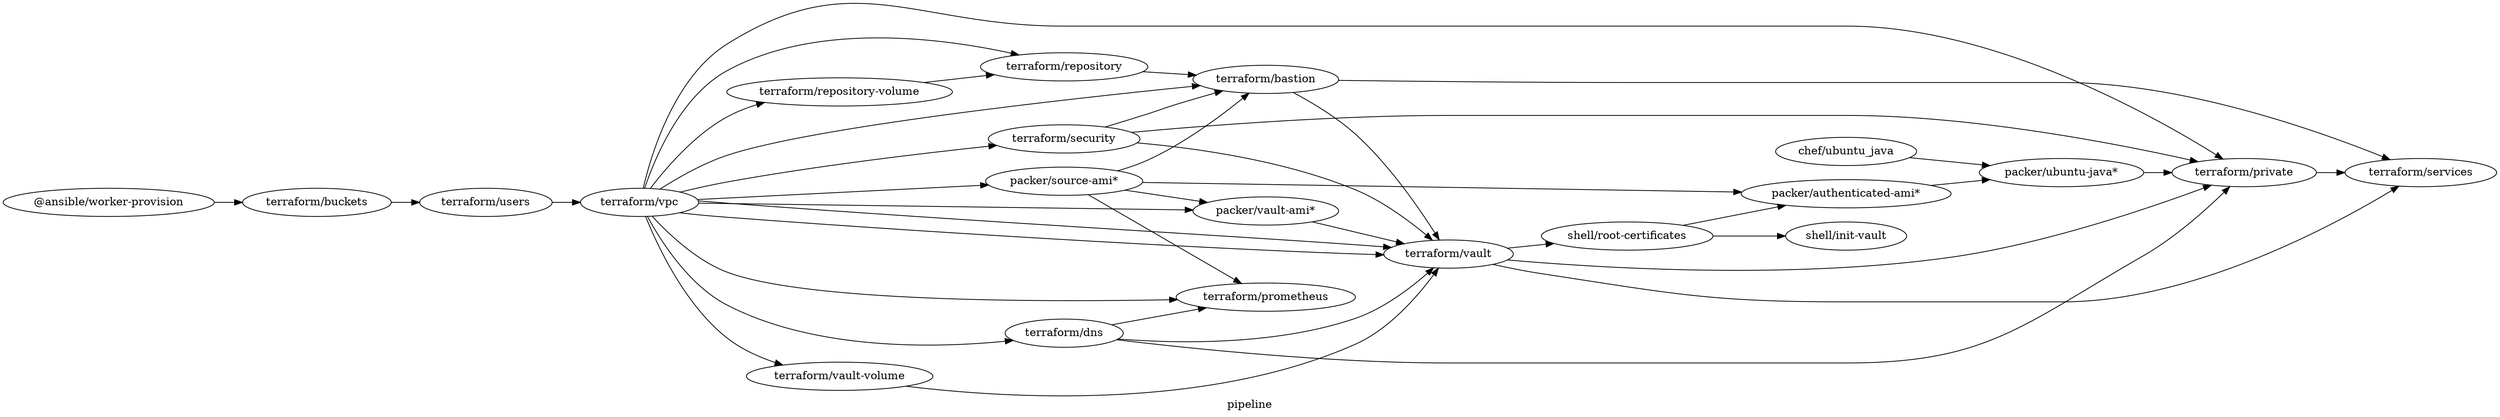 digraph G {
  label="pipeline";
  rankdir=LR;

/* List your components */
"@ansible/worker-provision";
"terraform/buckets";
"chef/ubuntu_java";
"packer/source-ami*";
"packer/ubuntu-java*";
"terraform/vpc";
"terraform/users";
"terraform/bastion";
 "terraform/private";
"terraform/repository";
"terraform/repository-volume";
"packer/vault-ami*";
"terraform/vault";
"terraform/security";
"terraform/services";
"terraform/dns";
"shell/root-certificates";
"packer/authenticated-ami*";
"terraform/vpc" -> "terraform/repository-volume";
"terraform/repository-volume" -> "terraform/repository";
"packer/source-ami*" -> "terraform/prometheus";
"terraform/vpc" -> "terraform/prometheus";
"terraform/repository" -> "terraform/bastion";
"terraform/vpc" -> "terraform/repository";

/* "terraform/elasticsearch"; */

/* List dependencies */
"@ansible/worker-provision" -> "terraform/buckets"
"packer/source-ami*" -> "terraform/bastion";
"terraform/vpc" -> "terraform/vault";

"terraform/vpc" -> "terraform/dns";
 "terraform/vault" -> "terraform/private";


"terraform/vault" -> "terraform/services";
"terraform/bastion" -> "terraform/services";
"terraform/private" -> "terraform/services";

"terraform/vpc" -> "terraform/vault-volume";
"terraform/vpc" -> "packer/source-ami*";

"terraform/vpc" -> "packer/vault-ami*";
"packer/vault-ami*" -> "terraform/vault";

"terraform/vault-volume" -> "terraform/vault";

"packer/source-ami*" -> "packer/vault-ami*";

 "terraform/dns" -> "terraform/private";
 "terraform/dns" -> "terraform/vault";

"terraform/security" -> "terraform/vault"
"terraform/vpc" -> "terraform/vault";

"terraform/security" -> "terraform/bastion";
 "terraform/security" -> "terraform/private";
"terraform/vpc" -> "terraform/security";

"chef/ubuntu_java" -> "packer/ubuntu-java*";

"terraform/users" -> "terraform/vpc"

"terraform/vpc" ->"terraform/private";

"terraform/vpc" -> "terraform/bastion";
"terraform/vault" -> "shell/root-certificates";
"terraform/bastion" -> "terraform/vault";

"shell/root-certificates" -> "packer/authenticated-ami*";

"packer/ubuntu-java*" -> "terraform/private";

"packer/source-ami*" -> "packer/authenticated-ami*";
"packer/authenticated-ami*" -> "packer/ubuntu-java*";

"shell/root-certificates" -> "shell/init-vault";

 "terraform/dns" -> "terraform/prometheus";
 "terraform/buckets" -> "terraform/users";
}
